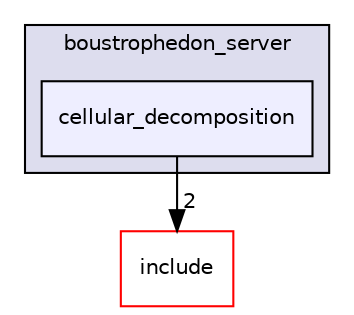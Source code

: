 digraph "/home/lmunier/Documents/robetarme/robetarme-deliverables-wp5/src/boustrophedon_planner/boustrophedon_server/src/boustrophedon_server/cellular_decomposition" {
  compound=true
  node [ fontsize="10", fontname="Helvetica"];
  edge [ labelfontsize="10", labelfontname="Helvetica"];
  subgraph clusterdir_7ff8271bc4c5a8131e59344ed3d169ad {
    graph [ bgcolor="#ddddee", pencolor="black", label="boustrophedon_server" fontname="Helvetica", fontsize="10", URL="dir_7ff8271bc4c5a8131e59344ed3d169ad.html"]
  dir_ce9b2d0e988b6898bab1ce85ef333ba1 [shape=box, label="cellular_decomposition", style="filled", fillcolor="#eeeeff", pencolor="black", URL="dir_ce9b2d0e988b6898bab1ce85ef333ba1.html"];
  }
  dir_35b477de848b1d8bee1b2af260600461 [shape=box label="include" fillcolor="white" style="filled" color="red" URL="dir_35b477de848b1d8bee1b2af260600461.html"];
  dir_ce9b2d0e988b6898bab1ce85ef333ba1->dir_35b477de848b1d8bee1b2af260600461 [headlabel="2", labeldistance=1.5 headhref="dir_000008_000003.html"];
}
